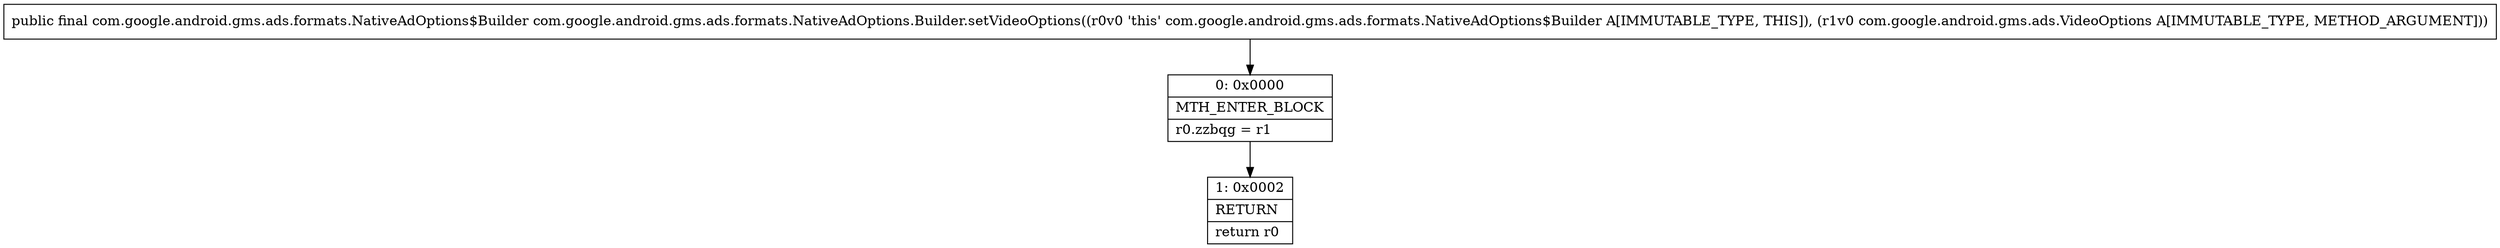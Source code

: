 digraph "CFG forcom.google.android.gms.ads.formats.NativeAdOptions.Builder.setVideoOptions(Lcom\/google\/android\/gms\/ads\/VideoOptions;)Lcom\/google\/android\/gms\/ads\/formats\/NativeAdOptions$Builder;" {
Node_0 [shape=record,label="{0\:\ 0x0000|MTH_ENTER_BLOCK\l|r0.zzbqg = r1\l}"];
Node_1 [shape=record,label="{1\:\ 0x0002|RETURN\l|return r0\l}"];
MethodNode[shape=record,label="{public final com.google.android.gms.ads.formats.NativeAdOptions$Builder com.google.android.gms.ads.formats.NativeAdOptions.Builder.setVideoOptions((r0v0 'this' com.google.android.gms.ads.formats.NativeAdOptions$Builder A[IMMUTABLE_TYPE, THIS]), (r1v0 com.google.android.gms.ads.VideoOptions A[IMMUTABLE_TYPE, METHOD_ARGUMENT])) }"];
MethodNode -> Node_0;
Node_0 -> Node_1;
}

